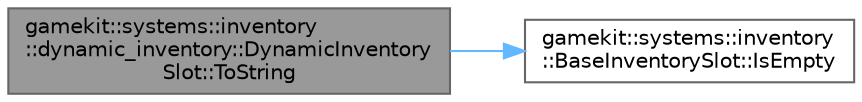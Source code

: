 digraph "gamekit::systems::inventory::dynamic_inventory::DynamicInventorySlot::ToString"
{
 // LATEX_PDF_SIZE
  bgcolor="transparent";
  edge [fontname=Helvetica,fontsize=10,labelfontname=Helvetica,labelfontsize=10];
  node [fontname=Helvetica,fontsize=10,shape=box,height=0.2,width=0.4];
  rankdir="LR";
  Node1 [id="Node000001",label="gamekit::systems::inventory\l::dynamic_inventory::DynamicInventory\lSlot::ToString",height=0.2,width=0.4,color="gray40", fillcolor="grey60", style="filled", fontcolor="black",tooltip="Returns a string representation of the slot."];
  Node1 -> Node2 [id="edge1_Node000001_Node000002",color="steelblue1",style="solid",tooltip=" "];
  Node2 [id="Node000002",label="gamekit::systems::inventory\l::BaseInventorySlot::IsEmpty",height=0.2,width=0.4,color="grey40", fillcolor="white", style="filled",URL="$d4/d17/classgamekit_1_1systems_1_1inventory_1_1_base_inventory_slot.html#a069149851bfefbeb9f192f26deec1f0f",tooltip="Checks if the slot is empty."];
}
